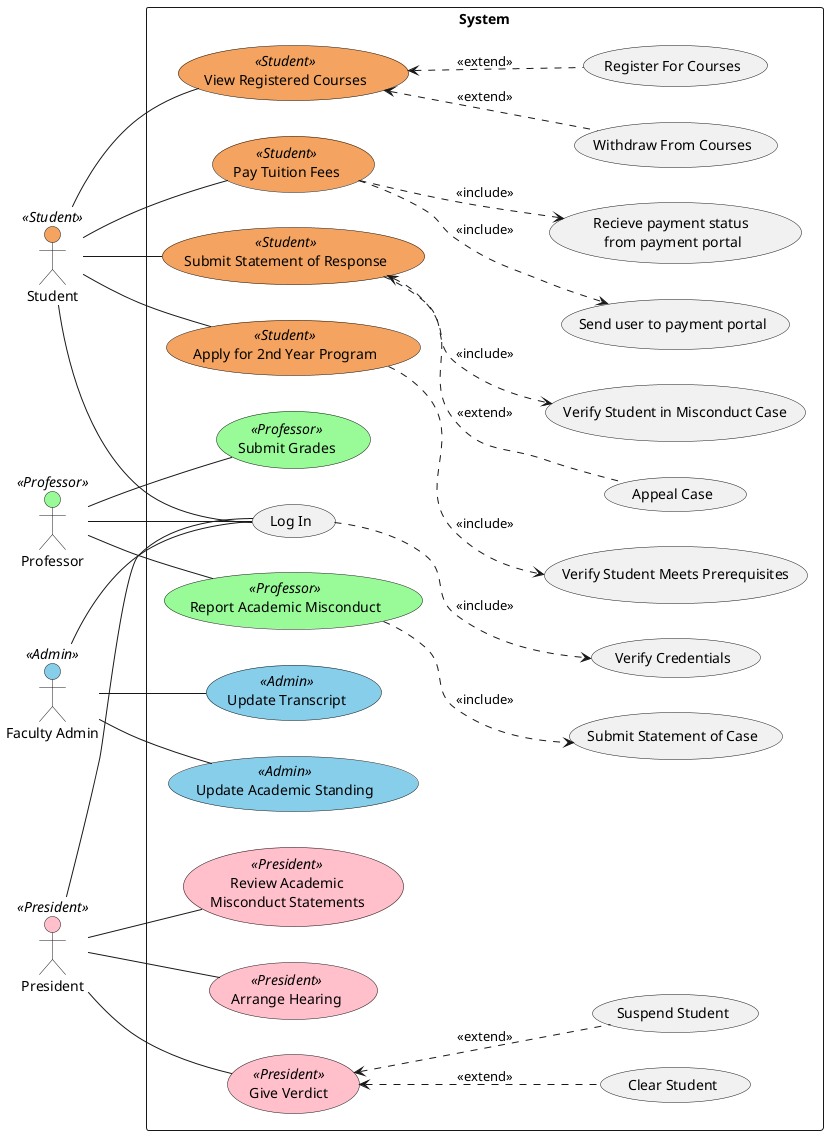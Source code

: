 @startuml
left to right direction


'IDK why this doesn't work inside a usecase block
skinparam actorBackgroundColor<<Student>> sandyBrown
skinparam actorBackgroundColor<<Professor>> paleGreen
skinparam actorBackgroundColor<<Admin>> skyBlue
skinparam actorBackgroundColor<<President>> pink

skinparam usecase {
    BackgroundColor<<Student>> sandyBrown
    BackgroundColor<<Professor>> paleGreen
    BackgroundColor<<Admin>> skyBlue
    BackgroundColor<<President>> pink
}

"Student" as student <<Student>>
"Professor" as prof <<Professor>>
"Faculty Admin" as admin <<Admin>>
"President" as pres <<President>>

rectangle System {
    (Log In) as (login)
    (Verify Credentials) as verf_cred
    login ..> verf_cred : <<include>>
    
    (View Registered Courses) as view_reg_courses <<Student>>
    (Withdraw From Courses) as withdraw_courses
    (Register For Courses) as reg_courses
    view_reg_courses <.. withdraw_courses : <<extend>>
    view_reg_courses <.. reg_courses : <<extend>>

    (Pay Tuition Fees) as pay_fees <<Student>>
    (Send user to payment portal) as send_pay
    (Recieve payment status \nfrom payment portal) as recv_pay
    pay_fees ..> send_pay : <<include>>
    pay_fees ..> recv_pay : <<include>>

    (Submit Statement of Response) as sub_res <<Student>>
    (Appeal Case) as appeal
    (Verify Student in Misconduct Case) as ver_case
    sub_res <.. appeal : <<extend>>
    sub_res ..> ver_case : <<include>>


    (Apply for 2nd Year Program) as apply_2nd <<Student>>
    (Verify Student Meets Prerequisites) as ver_prereq
    apply_2nd ..> ver_prereq : <<include>>


    (Submit Grades) as sub_grades <<Professor>>
    (Report Academic Misconduct) as rep_case <<Professor>>
    (Submit Statement of Case) as sub_case
    rep_case ..> sub_case : <<include>>

    (Update Transcript) as update_trans <<Admin>>
    (Update Academic Standing) as update_stand <<Admin>>

    (Review Academic\nMisconduct Statements) as review_statement <<President>>
    (Arrange Hearing) as arrange_hearing <<President>>
    (Give Verdict) as give_verdict <<President>>
    (Clear Student) as clear_stud 
    (Suspend Student) as suspend_stud 
    give_verdict <.. clear_stud : <<extend>>
    give_verdict <.. suspend_stud : <<extend>>

    '(Display Error) as disp_err
    'disp_err ..> login : <<extend>>
    'disp_err ..> apply_2nd : <<extend>>
    'disp_err ..> sub_res : <<extend>>
    'disp_err ..> pay_fees : <<extend>>
}

student -- login
prof -- login
admin -- login
pres -- login

student -- view_reg_courses
student -- sub_res
student -- apply_2nd
student -- pay_fees

prof -- sub_grades
prof -- rep_case

admin -- update_trans
admin -- update_stand

pres -- review_statement
pres -- arrange_hearing
pres -- give_verdict

@enduml